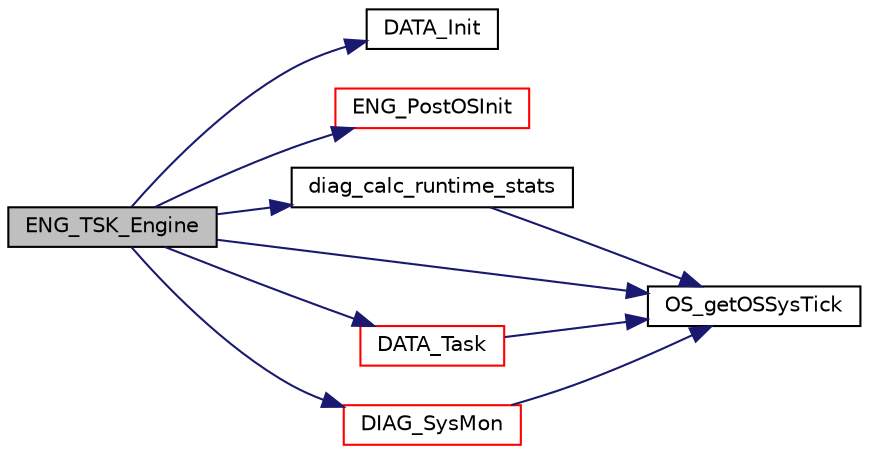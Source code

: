 digraph "ENG_TSK_Engine"
{
  edge [fontname="Helvetica",fontsize="10",labelfontname="Helvetica",labelfontsize="10"];
  node [fontname="Helvetica",fontsize="10",shape=record];
  rankdir="LR";
  Node408 [label="ENG_TSK_Engine",height=0.2,width=0.4,color="black", fillcolor="grey75", style="filled", fontcolor="black"];
  Node408 -> Node409 [color="midnightblue",fontsize="10",style="solid",fontname="Helvetica"];
  Node409 [label="DATA_Init",height=0.2,width=0.4,color="black", fillcolor="white", style="filled",URL="$database_8c.html#a53aea05e18356a09628ae8ada8be07cc",tooltip="Initialization of database manager. "];
  Node408 -> Node410 [color="midnightblue",fontsize="10",style="solid",fontname="Helvetica"];
  Node410 [label="ENG_PostOSInit",height=0.2,width=0.4,color="red", fillcolor="white", style="filled",URL="$enginetask__cfg_8c.html#a350ee03273afead080e4697940d12750",tooltip="reads non-volatile memory and initializes the sys module "];
  Node408 -> Node455 [color="midnightblue",fontsize="10",style="solid",fontname="Helvetica"];
  Node455 [label="diag_calc_runtime_stats",height=0.2,width=0.4,color="black", fillcolor="white", style="filled",URL="$runtime__stats__light_8c.html#a025023a48e69f56d567377830ecaa7bc",tooltip="Update the runtime stats. "];
  Node455 -> Node456 [color="midnightblue",fontsize="10",style="solid",fontname="Helvetica"];
  Node456 [label="OS_getOSSysTick",height=0.2,width=0.4,color="black", fillcolor="white", style="filled",URL="$os_8c.html#a4c29aeb605d624ed4979a48ebde8b7f3",tooltip="returns OS based system tick value. "];
  Node408 -> Node456 [color="midnightblue",fontsize="10",style="solid",fontname="Helvetica"];
  Node408 -> Node457 [color="midnightblue",fontsize="10",style="solid",fontname="Helvetica"];
  Node457 [label="DATA_Task",height=0.2,width=0.4,color="red", fillcolor="white", style="filled",URL="$database_8c.html#a1585d5c7665504898be0371c5c6295b9",tooltip="trigger of database manager "];
  Node457 -> Node456 [color="midnightblue",fontsize="10",style="solid",fontname="Helvetica"];
  Node408 -> Node459 [color="midnightblue",fontsize="10",style="solid",fontname="Helvetica"];
  Node459 [label="DIAG_SysMon",height=0.2,width=0.4,color="red", fillcolor="white", style="filled",URL="$diag_8c.html#af5b8cf38b93979152c6d3d64c6340b03",tooltip="overall system monitoring "];
  Node459 -> Node456 [color="midnightblue",fontsize="10",style="solid",fontname="Helvetica"];
}
